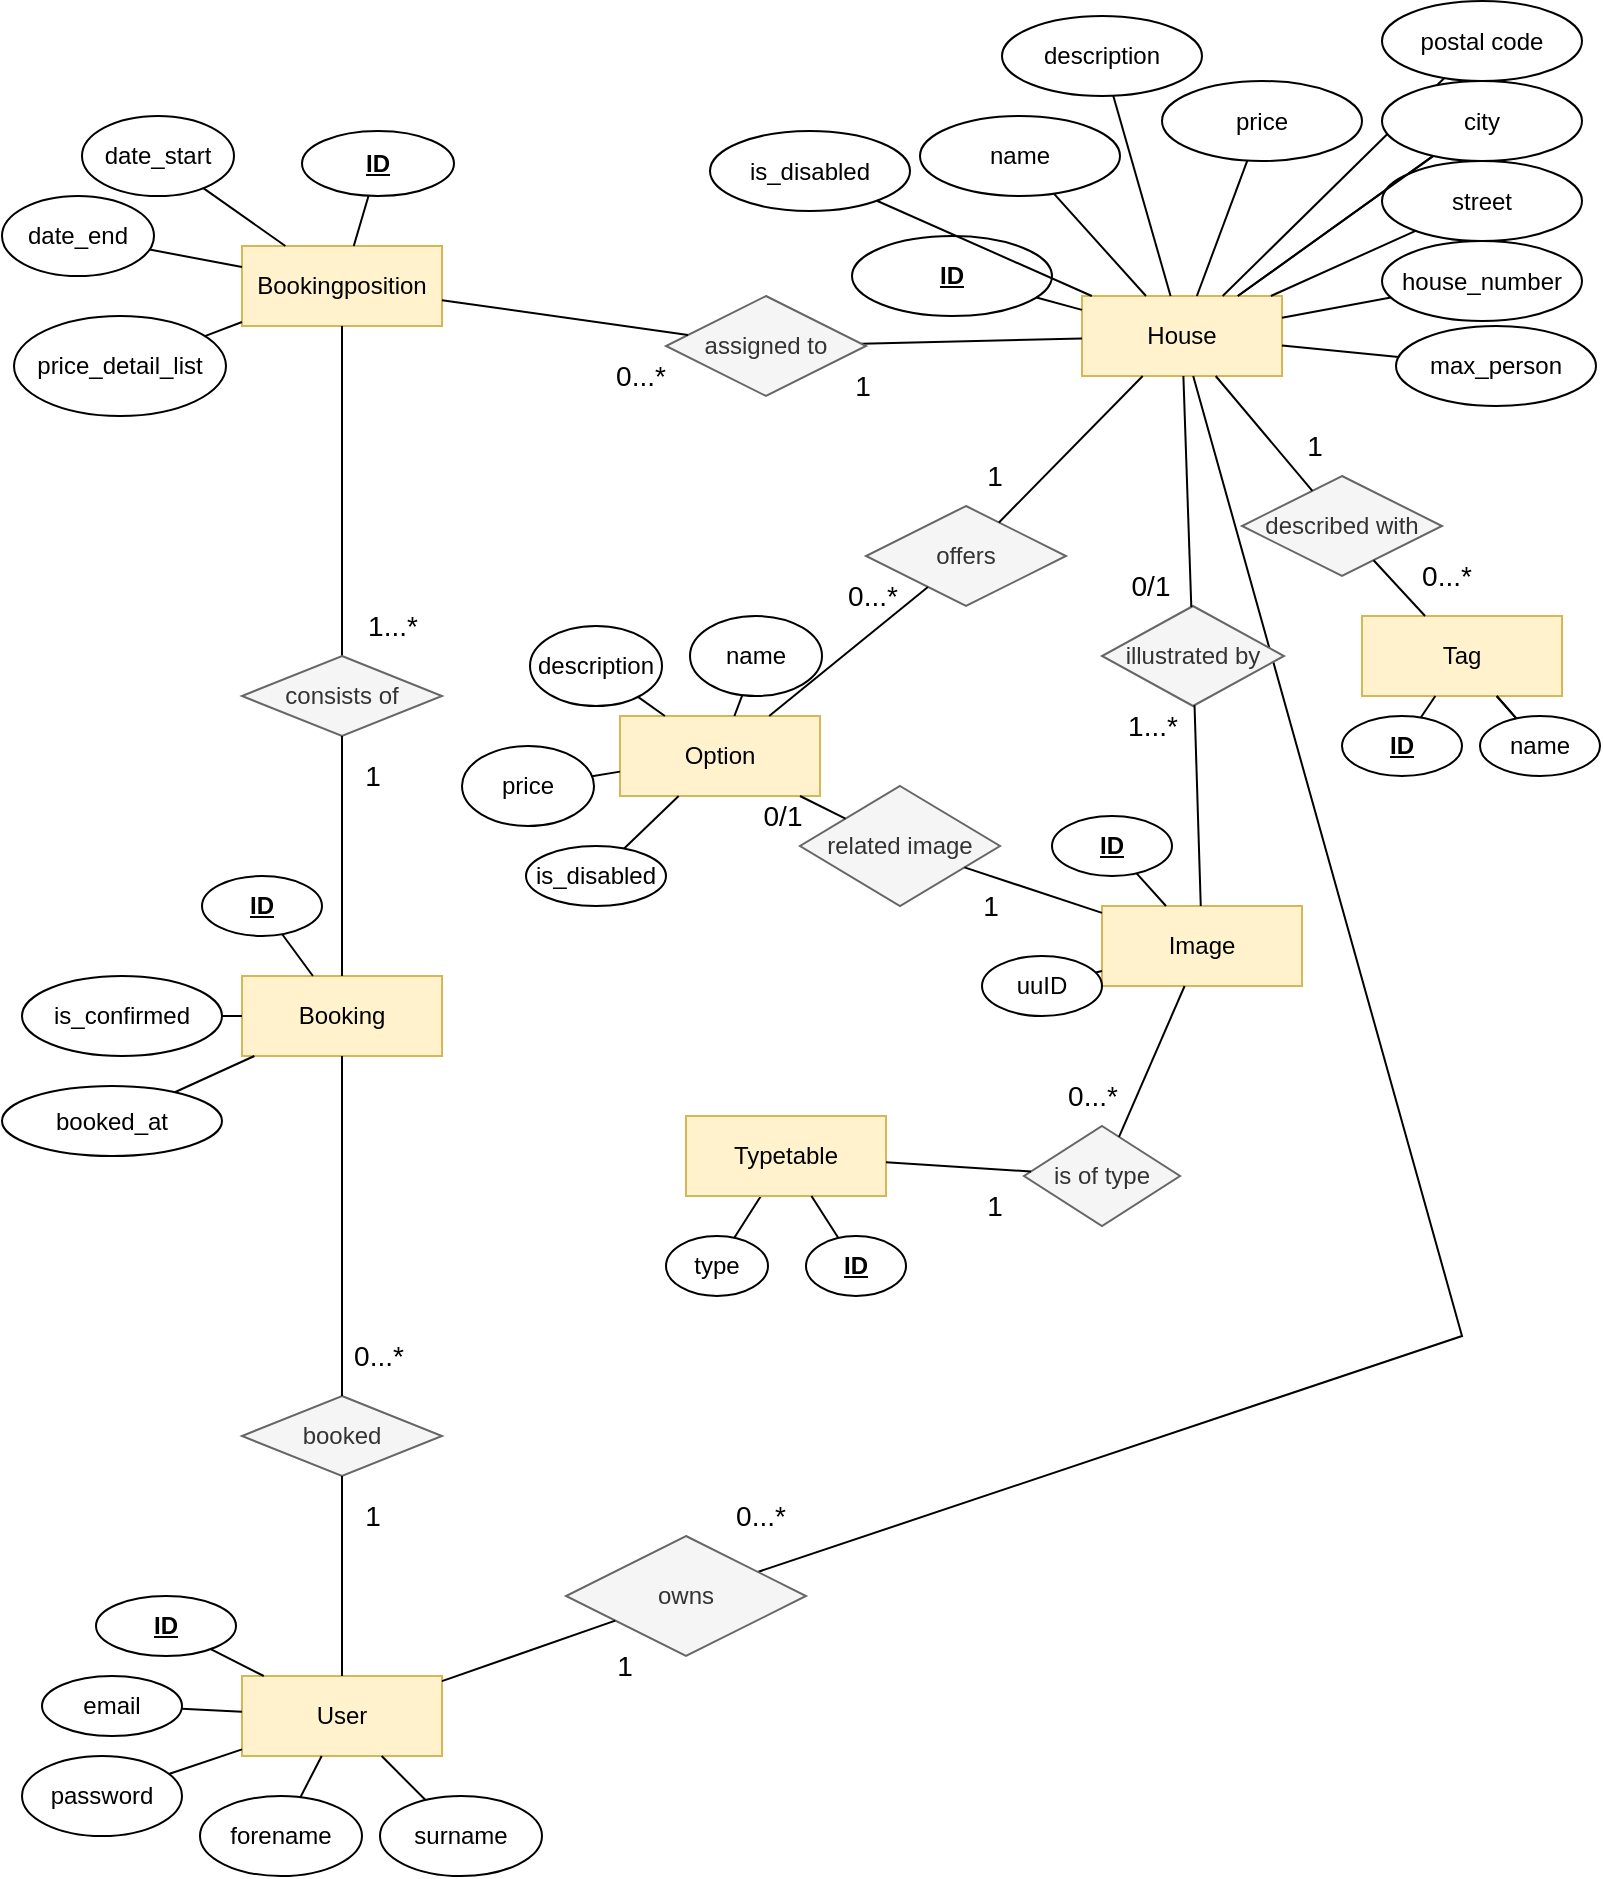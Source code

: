 <mxfile version="22.1.2" type="device">
  <diagram name="Seite-1" id="OsifApjgYvvoh2VOSOsC">
    <mxGraphModel dx="1434" dy="836" grid="1" gridSize="10" guides="1" tooltips="1" connect="1" arrows="1" fold="1" page="1" pageScale="1" pageWidth="827" pageHeight="1169" math="0" shadow="0">
      <root>
        <mxCell id="0" />
        <mxCell id="1" parent="0" />
        <mxCell id="ab5W0s9qCHvpIZwfEwE3-1" value="User" style="whiteSpace=wrap;html=1;align=center;fillColor=#fff2cc;strokeColor=#d6b656;" parent="1" vertex="1">
          <mxGeometry x="130" y="860" width="100" height="40" as="geometry" />
        </mxCell>
        <mxCell id="ab5W0s9qCHvpIZwfEwE3-3" style="rounded=0;orthogonalLoop=1;jettySize=auto;html=1;endArrow=none;endFill=0;" parent="1" source="ab5W0s9qCHvpIZwfEwE3-2" target="ab5W0s9qCHvpIZwfEwE3-1" edge="1">
          <mxGeometry relative="1" as="geometry" />
        </mxCell>
        <mxCell id="ab5W0s9qCHvpIZwfEwE3-2" value="&lt;b&gt;&lt;u&gt;ID&lt;br&gt;&lt;/u&gt;&lt;/b&gt;" style="ellipse;whiteSpace=wrap;html=1;align=center;" parent="1" vertex="1">
          <mxGeometry x="57" y="820" width="70" height="30" as="geometry" />
        </mxCell>
        <mxCell id="ab5W0s9qCHvpIZwfEwE3-4" style="rounded=0;orthogonalLoop=1;jettySize=auto;html=1;endArrow=none;endFill=0;" parent="1" source="ab5W0s9qCHvpIZwfEwE3-5" target="ab5W0s9qCHvpIZwfEwE3-1" edge="1">
          <mxGeometry relative="1" as="geometry">
            <mxPoint x="306" y="840" as="targetPoint" />
          </mxGeometry>
        </mxCell>
        <mxCell id="ab5W0s9qCHvpIZwfEwE3-5" value="email" style="ellipse;whiteSpace=wrap;html=1;align=center;" parent="1" vertex="1">
          <mxGeometry x="30" y="860" width="70" height="30" as="geometry" />
        </mxCell>
        <mxCell id="ab5W0s9qCHvpIZwfEwE3-8" style="rounded=0;orthogonalLoop=1;jettySize=auto;html=1;endArrow=none;endFill=0;" parent="1" source="ab5W0s9qCHvpIZwfEwE3-9" target="ab5W0s9qCHvpIZwfEwE3-1" edge="1">
          <mxGeometry relative="1" as="geometry">
            <mxPoint x="240" y="800" as="targetPoint" />
          </mxGeometry>
        </mxCell>
        <mxCell id="ab5W0s9qCHvpIZwfEwE3-9" value="password" style="ellipse;whiteSpace=wrap;html=1;align=center;" parent="1" vertex="1">
          <mxGeometry x="20" y="900" width="80" height="40" as="geometry" />
        </mxCell>
        <mxCell id="ab5W0s9qCHvpIZwfEwE3-10" style="rounded=0;orthogonalLoop=1;jettySize=auto;html=1;endArrow=none;endFill=0;" parent="1" source="ab5W0s9qCHvpIZwfEwE3-11" target="ab5W0s9qCHvpIZwfEwE3-1" edge="1">
          <mxGeometry relative="1" as="geometry">
            <mxPoint x="217" y="770" as="targetPoint" />
          </mxGeometry>
        </mxCell>
        <mxCell id="ab5W0s9qCHvpIZwfEwE3-11" value="forename" style="ellipse;whiteSpace=wrap;html=1;align=center;" parent="1" vertex="1">
          <mxGeometry x="109" y="920" width="81" height="40" as="geometry" />
        </mxCell>
        <mxCell id="ab5W0s9qCHvpIZwfEwE3-12" style="rounded=0;orthogonalLoop=1;jettySize=auto;html=1;endArrow=none;endFill=0;" parent="1" source="ab5W0s9qCHvpIZwfEwE3-13" target="ab5W0s9qCHvpIZwfEwE3-1" edge="1">
          <mxGeometry relative="1" as="geometry">
            <mxPoint x="117" y="770" as="targetPoint" />
          </mxGeometry>
        </mxCell>
        <mxCell id="ab5W0s9qCHvpIZwfEwE3-13" value="surname" style="ellipse;whiteSpace=wrap;html=1;align=center;" parent="1" vertex="1">
          <mxGeometry x="199" y="920" width="81" height="40" as="geometry" />
        </mxCell>
        <mxCell id="ab5W0s9qCHvpIZwfEwE3-16" value="Tag" style="whiteSpace=wrap;html=1;align=center;fillColor=#fff2cc;strokeColor=#d6b656;" parent="1" vertex="1">
          <mxGeometry x="690" y="330" width="100" height="40" as="geometry" />
        </mxCell>
        <mxCell id="ab5W0s9qCHvpIZwfEwE3-17" style="rounded=0;orthogonalLoop=1;jettySize=auto;html=1;endArrow=none;endFill=0;" parent="1" source="ab5W0s9qCHvpIZwfEwE3-18" target="ab5W0s9qCHvpIZwfEwE3-16" edge="1">
          <mxGeometry relative="1" as="geometry">
            <mxPoint x="668.333" y="270" as="targetPoint" />
          </mxGeometry>
        </mxCell>
        <mxCell id="ab5W0s9qCHvpIZwfEwE3-18" value="&lt;b&gt;&lt;u&gt;ID&lt;/u&gt;&lt;/b&gt;" style="ellipse;whiteSpace=wrap;html=1;align=center;" parent="1" vertex="1">
          <mxGeometry x="680" y="380" width="60" height="30" as="geometry" />
        </mxCell>
        <mxCell id="ab5W0s9qCHvpIZwfEwE3-21" style="rounded=0;orthogonalLoop=1;jettySize=auto;html=1;endArrow=none;endFill=0;" parent="1" source="ab5W0s9qCHvpIZwfEwE3-22" target="ab5W0s9qCHvpIZwfEwE3-16" edge="1">
          <mxGeometry relative="1" as="geometry">
            <mxPoint x="672" y="470" as="targetPoint" />
          </mxGeometry>
        </mxCell>
        <mxCell id="ab5W0s9qCHvpIZwfEwE3-23" value="Booking" style="whiteSpace=wrap;html=1;align=center;fillColor=#fff2cc;strokeColor=#d6b656;" parent="1" vertex="1">
          <mxGeometry x="130" y="510" width="100" height="40" as="geometry" />
        </mxCell>
        <mxCell id="ab5W0s9qCHvpIZwfEwE3-24" value="Bookingposition" style="whiteSpace=wrap;html=1;align=center;fillColor=#fff2cc;strokeColor=#d6b656;" parent="1" vertex="1">
          <mxGeometry x="130" y="145" width="100" height="40" as="geometry" />
        </mxCell>
        <mxCell id="ab5W0s9qCHvpIZwfEwE3-25" style="rounded=0;orthogonalLoop=1;jettySize=auto;html=1;endArrow=none;endFill=0;" parent="1" source="ab5W0s9qCHvpIZwfEwE3-26" target="ab5W0s9qCHvpIZwfEwE3-24" edge="1">
          <mxGeometry relative="1" as="geometry">
            <mxPoint x="50" y="165" as="targetPoint" />
          </mxGeometry>
        </mxCell>
        <mxCell id="ab5W0s9qCHvpIZwfEwE3-26" value="&lt;b&gt;&lt;u&gt;ID&lt;/u&gt;&lt;/b&gt;" style="ellipse;whiteSpace=wrap;html=1;align=center;" parent="1" vertex="1">
          <mxGeometry x="160" y="87.5" width="76" height="32.5" as="geometry" />
        </mxCell>
        <mxCell id="ab5W0s9qCHvpIZwfEwE3-29" value="House" style="whiteSpace=wrap;html=1;align=center;fillColor=#fff2cc;strokeColor=#d6b656;" parent="1" vertex="1">
          <mxGeometry x="550" y="170" width="100" height="40" as="geometry" />
        </mxCell>
        <mxCell id="ab5W0s9qCHvpIZwfEwE3-32" style="rounded=0;orthogonalLoop=1;jettySize=auto;html=1;endArrow=none;endFill=0;" parent="1" source="ab5W0s9qCHvpIZwfEwE3-33" target="ab5W0s9qCHvpIZwfEwE3-24" edge="1">
          <mxGeometry relative="1" as="geometry">
            <mxPoint x="264" y="75" as="targetPoint" />
          </mxGeometry>
        </mxCell>
        <mxCell id="ab5W0s9qCHvpIZwfEwE3-33" value="date_start" style="ellipse;whiteSpace=wrap;html=1;align=center;" parent="1" vertex="1">
          <mxGeometry x="50" y="80" width="76" height="40" as="geometry" />
        </mxCell>
        <mxCell id="ab5W0s9qCHvpIZwfEwE3-34" style="rounded=0;orthogonalLoop=1;jettySize=auto;html=1;endArrow=none;endFill=0;" parent="1" source="ab5W0s9qCHvpIZwfEwE3-35" target="ab5W0s9qCHvpIZwfEwE3-24" edge="1">
          <mxGeometry relative="1" as="geometry">
            <mxPoint x="204" y="15" as="targetPoint" />
          </mxGeometry>
        </mxCell>
        <mxCell id="ab5W0s9qCHvpIZwfEwE3-35" value="date_end" style="ellipse;whiteSpace=wrap;html=1;align=center;" parent="1" vertex="1">
          <mxGeometry x="10" y="120" width="76" height="40" as="geometry" />
        </mxCell>
        <mxCell id="ab5W0s9qCHvpIZwfEwE3-36" style="rounded=0;orthogonalLoop=1;jettySize=auto;html=1;endArrow=none;endFill=0;" parent="1" source="ab5W0s9qCHvpIZwfEwE3-37" target="ab5W0s9qCHvpIZwfEwE3-29" edge="1">
          <mxGeometry relative="1" as="geometry">
            <mxPoint x="551" y="325" as="targetPoint" />
          </mxGeometry>
        </mxCell>
        <mxCell id="ab5W0s9qCHvpIZwfEwE3-37" value="&lt;b&gt;&lt;u&gt;ID&lt;/u&gt;&lt;/b&gt;" style="ellipse;whiteSpace=wrap;html=1;align=center;" parent="1" vertex="1">
          <mxGeometry x="435" y="140" width="100" height="40" as="geometry" />
        </mxCell>
        <mxCell id="ab5W0s9qCHvpIZwfEwE3-38" style="rounded=0;orthogonalLoop=1;jettySize=auto;html=1;endArrow=none;endFill=0;" parent="1" source="ab5W0s9qCHvpIZwfEwE3-39" target="ab5W0s9qCHvpIZwfEwE3-29" edge="1">
          <mxGeometry relative="1" as="geometry">
            <mxPoint x="571" y="317.5" as="targetPoint" />
          </mxGeometry>
        </mxCell>
        <mxCell id="ab5W0s9qCHvpIZwfEwE3-39" value="description" style="ellipse;whiteSpace=wrap;html=1;align=center;" parent="1" vertex="1">
          <mxGeometry x="510" y="30" width="100" height="40" as="geometry" />
        </mxCell>
        <mxCell id="ab5W0s9qCHvpIZwfEwE3-40" style="rounded=0;orthogonalLoop=1;jettySize=auto;html=1;endArrow=none;endFill=0;" parent="1" source="ab5W0s9qCHvpIZwfEwE3-41" target="ab5W0s9qCHvpIZwfEwE3-29" edge="1">
          <mxGeometry relative="1" as="geometry">
            <mxPoint x="610" y="305" as="targetPoint" />
          </mxGeometry>
        </mxCell>
        <mxCell id="ab5W0s9qCHvpIZwfEwE3-41" value="price" style="ellipse;whiteSpace=wrap;html=1;align=center;" parent="1" vertex="1">
          <mxGeometry x="590" y="62.5" width="100" height="40" as="geometry" />
        </mxCell>
        <mxCell id="ab5W0s9qCHvpIZwfEwE3-42" style="rounded=0;orthogonalLoop=1;jettySize=auto;html=1;endArrow=none;endFill=0;" parent="1" source="ab5W0s9qCHvpIZwfEwE3-43" target="ab5W0s9qCHvpIZwfEwE3-29" edge="1">
          <mxGeometry relative="1" as="geometry">
            <mxPoint x="660" y="305" as="targetPoint" />
          </mxGeometry>
        </mxCell>
        <mxCell id="ab5W0s9qCHvpIZwfEwE3-53" style="rounded=0;orthogonalLoop=1;jettySize=auto;html=1;endArrow=none;endFill=0;" parent="1" source="ab5W0s9qCHvpIZwfEwE3-44" target="ab5W0s9qCHvpIZwfEwE3-29" edge="1">
          <mxGeometry relative="1" as="geometry">
            <Array as="points">
              <mxPoint x="740" y="690" />
            </Array>
          </mxGeometry>
        </mxCell>
        <mxCell id="ab5W0s9qCHvpIZwfEwE3-44" value="owns" style="shape=rhombus;perimeter=rhombusPerimeter;whiteSpace=wrap;html=1;align=center;fillColor=#f5f5f5;strokeColor=#666666;fontColor=#333333;" parent="1" vertex="1">
          <mxGeometry x="292" y="790" width="120" height="60" as="geometry" />
        </mxCell>
        <mxCell id="ab5W0s9qCHvpIZwfEwE3-45" style="rounded=0;orthogonalLoop=1;jettySize=auto;html=1;endArrow=none;endFill=0;" parent="1" source="ab5W0s9qCHvpIZwfEwE3-46" target="ab5W0s9qCHvpIZwfEwE3-29" edge="1">
          <mxGeometry relative="1" as="geometry">
            <mxPoint x="630" y="330" as="targetPoint" />
          </mxGeometry>
        </mxCell>
        <mxCell id="ab5W0s9qCHvpIZwfEwE3-46" value="street" style="ellipse;whiteSpace=wrap;html=1;align=center;" parent="1" vertex="1">
          <mxGeometry x="700" y="102.5" width="100" height="40" as="geometry" />
        </mxCell>
        <mxCell id="ab5W0s9qCHvpIZwfEwE3-47" style="rounded=0;orthogonalLoop=1;jettySize=auto;html=1;endArrow=none;endFill=0;" parent="1" source="ab5W0s9qCHvpIZwfEwE3-43" target="ab5W0s9qCHvpIZwfEwE3-29" edge="1">
          <mxGeometry relative="1" as="geometry">
            <mxPoint x="570" y="350" as="targetPoint" />
          </mxGeometry>
        </mxCell>
        <mxCell id="ab5W0s9qCHvpIZwfEwE3-48" value="house_number" style="ellipse;whiteSpace=wrap;html=1;align=center;" parent="1" vertex="1">
          <mxGeometry x="700" y="142.5" width="100" height="40" as="geometry" />
        </mxCell>
        <mxCell id="ab5W0s9qCHvpIZwfEwE3-49" style="rounded=0;orthogonalLoop=1;jettySize=auto;html=1;endArrow=none;endFill=0;" parent="1" source="ab5W0s9qCHvpIZwfEwE3-50" target="ab5W0s9qCHvpIZwfEwE3-29" edge="1">
          <mxGeometry relative="1" as="geometry">
            <mxPoint x="520" y="320" as="targetPoint" />
          </mxGeometry>
        </mxCell>
        <mxCell id="ab5W0s9qCHvpIZwfEwE3-50" value="postal code" style="ellipse;whiteSpace=wrap;html=1;align=center;" parent="1" vertex="1">
          <mxGeometry x="700" y="22.5" width="100" height="40" as="geometry" />
        </mxCell>
        <mxCell id="ab5W0s9qCHvpIZwfEwE3-51" style="rounded=0;orthogonalLoop=1;jettySize=auto;html=1;endArrow=none;endFill=0;" parent="1" source="ab5W0s9qCHvpIZwfEwE3-52" target="ab5W0s9qCHvpIZwfEwE3-29" edge="1">
          <mxGeometry relative="1" as="geometry">
            <mxPoint x="660" y="130" as="targetPoint" />
          </mxGeometry>
        </mxCell>
        <mxCell id="ab5W0s9qCHvpIZwfEwE3-52" value="name" style="ellipse;whiteSpace=wrap;html=1;align=center;" parent="1" vertex="1">
          <mxGeometry x="469" y="80" width="100" height="40" as="geometry" />
        </mxCell>
        <mxCell id="ab5W0s9qCHvpIZwfEwE3-54" style="rounded=0;orthogonalLoop=1;jettySize=auto;html=1;endArrow=none;endFill=0;" parent="1" source="ab5W0s9qCHvpIZwfEwE3-1" target="ab5W0s9qCHvpIZwfEwE3-44" edge="1">
          <mxGeometry relative="1" as="geometry">
            <mxPoint x="314" y="749" as="sourcePoint" />
            <mxPoint x="438" y="610" as="targetPoint" />
          </mxGeometry>
        </mxCell>
        <mxCell id="ab5W0s9qCHvpIZwfEwE3-56" style="rounded=0;orthogonalLoop=1;jettySize=auto;html=1;endArrow=none;endFill=0;" parent="1" source="ab5W0s9qCHvpIZwfEwE3-55" target="ab5W0s9qCHvpIZwfEwE3-29" edge="1">
          <mxGeometry relative="1" as="geometry" />
        </mxCell>
        <mxCell id="ab5W0s9qCHvpIZwfEwE3-55" value="assigned to" style="shape=rhombus;perimeter=rhombusPerimeter;whiteSpace=wrap;html=1;align=center;fillColor=#f5f5f5;strokeColor=#666666;fontColor=#333333;" parent="1" vertex="1">
          <mxGeometry x="342" y="170" width="100" height="50" as="geometry" />
        </mxCell>
        <mxCell id="ab5W0s9qCHvpIZwfEwE3-57" style="rounded=0;orthogonalLoop=1;jettySize=auto;html=1;endArrow=none;endFill=0;" parent="1" source="ab5W0s9qCHvpIZwfEwE3-24" target="ab5W0s9qCHvpIZwfEwE3-55" edge="1">
          <mxGeometry relative="1" as="geometry">
            <mxPoint x="-96" y="330" as="sourcePoint" />
            <mxPoint x="191" y="195" as="targetPoint" />
          </mxGeometry>
        </mxCell>
        <mxCell id="ab5W0s9qCHvpIZwfEwE3-58" value="described with" style="shape=rhombus;perimeter=rhombusPerimeter;whiteSpace=wrap;html=1;align=center;fillColor=#f5f5f5;fontColor=#333333;strokeColor=#666666;" parent="1" vertex="1">
          <mxGeometry x="630" y="260" width="100" height="50" as="geometry" />
        </mxCell>
        <mxCell id="ab5W0s9qCHvpIZwfEwE3-59" style="rounded=0;orthogonalLoop=1;jettySize=auto;html=1;endArrow=none;endFill=0;" parent="1" source="ab5W0s9qCHvpIZwfEwE3-58" target="ab5W0s9qCHvpIZwfEwE3-29" edge="1">
          <mxGeometry relative="1" as="geometry">
            <mxPoint x="494.5" y="432" as="sourcePoint" />
            <mxPoint x="505.5" y="330" as="targetPoint" />
          </mxGeometry>
        </mxCell>
        <mxCell id="ab5W0s9qCHvpIZwfEwE3-60" style="rounded=0;orthogonalLoop=1;jettySize=auto;html=1;endArrow=none;endFill=0;" parent="1" source="ab5W0s9qCHvpIZwfEwE3-58" target="ab5W0s9qCHvpIZwfEwE3-16" edge="1">
          <mxGeometry relative="1" as="geometry">
            <mxPoint x="657" y="287" as="sourcePoint" />
            <mxPoint x="631" y="240" as="targetPoint" />
          </mxGeometry>
        </mxCell>
        <mxCell id="ab5W0s9qCHvpIZwfEwE3-61" value="" style="rounded=0;orthogonalLoop=1;jettySize=auto;html=1;endArrow=none;endFill=0;" parent="1" source="ab5W0s9qCHvpIZwfEwE3-48" target="ab5W0s9qCHvpIZwfEwE3-29" edge="1">
          <mxGeometry relative="1" as="geometry">
            <mxPoint x="629" y="190" as="targetPoint" />
            <mxPoint x="733" y="79" as="sourcePoint" />
          </mxGeometry>
        </mxCell>
        <mxCell id="ab5W0s9qCHvpIZwfEwE3-43" value="city" style="ellipse;whiteSpace=wrap;html=1;align=center;" parent="1" vertex="1">
          <mxGeometry x="700" y="62.5" width="100" height="40" as="geometry" />
        </mxCell>
        <mxCell id="ab5W0s9qCHvpIZwfEwE3-63" style="rounded=0;orthogonalLoop=1;jettySize=auto;html=1;endArrow=none;endFill=0;" parent="1" source="ab5W0s9qCHvpIZwfEwE3-62" target="ab5W0s9qCHvpIZwfEwE3-24" edge="1">
          <mxGeometry relative="1" as="geometry" />
        </mxCell>
        <mxCell id="ab5W0s9qCHvpIZwfEwE3-62" value="consists of" style="shape=rhombus;perimeter=rhombusPerimeter;whiteSpace=wrap;html=1;align=center;fillColor=#f5f5f5;strokeColor=#666666;fontColor=#333333;" parent="1" vertex="1">
          <mxGeometry x="130" y="350" width="100" height="40" as="geometry" />
        </mxCell>
        <mxCell id="ab5W0s9qCHvpIZwfEwE3-64" style="rounded=0;orthogonalLoop=1;jettySize=auto;html=1;endArrow=none;endFill=0;" parent="1" source="ab5W0s9qCHvpIZwfEwE3-23" target="ab5W0s9qCHvpIZwfEwE3-62" edge="1">
          <mxGeometry relative="1" as="geometry">
            <mxPoint x="183" y="143" as="sourcePoint" />
            <mxPoint x="159" y="48" as="targetPoint" />
          </mxGeometry>
        </mxCell>
        <mxCell id="ab5W0s9qCHvpIZwfEwE3-65" style="rounded=0;orthogonalLoop=1;jettySize=auto;html=1;endArrow=none;endFill=0;" parent="1" source="ab5W0s9qCHvpIZwfEwE3-81" target="ab5W0s9qCHvpIZwfEwE3-23" edge="1">
          <mxGeometry relative="1" as="geometry">
            <mxPoint x="13" y="238" as="targetPoint" />
            <mxPoint x="150.09" y="489.126" as="sourcePoint" />
          </mxGeometry>
        </mxCell>
        <mxCell id="ab5W0s9qCHvpIZwfEwE3-67" value="booked" style="shape=rhombus;perimeter=rhombusPerimeter;whiteSpace=wrap;html=1;align=center;fillColor=#f5f5f5;strokeColor=#666666;fontColor=#333333;" parent="1" vertex="1">
          <mxGeometry x="130" y="720" width="100" height="40" as="geometry" />
        </mxCell>
        <mxCell id="ab5W0s9qCHvpIZwfEwE3-69" style="rounded=0;orthogonalLoop=1;jettySize=auto;html=1;endArrow=none;endFill=0;" parent="1" source="ab5W0s9qCHvpIZwfEwE3-23" target="ab5W0s9qCHvpIZwfEwE3-67" edge="1">
          <mxGeometry relative="1" as="geometry">
            <mxPoint x="180" y="360" as="sourcePoint" />
            <mxPoint x="218" y="284" as="targetPoint" />
          </mxGeometry>
        </mxCell>
        <mxCell id="ab5W0s9qCHvpIZwfEwE3-70" style="rounded=0;orthogonalLoop=1;jettySize=auto;html=1;endArrow=none;endFill=0;" parent="1" source="ab5W0s9qCHvpIZwfEwE3-1" target="ab5W0s9qCHvpIZwfEwE3-67" edge="1">
          <mxGeometry relative="1" as="geometry">
            <mxPoint x="168" y="400" as="sourcePoint" />
            <mxPoint x="153" y="542" as="targetPoint" />
          </mxGeometry>
        </mxCell>
        <mxCell id="ab5W0s9qCHvpIZwfEwE3-81" value="&lt;b&gt;&lt;u&gt;ID&lt;/u&gt;&lt;/b&gt;" style="ellipse;whiteSpace=wrap;html=1;align=center;" parent="1" vertex="1">
          <mxGeometry x="110" y="460" width="60" height="30" as="geometry" />
        </mxCell>
        <mxCell id="ab5W0s9qCHvpIZwfEwE3-82" value="Image" style="whiteSpace=wrap;html=1;align=center;fillColor=#fff2cc;strokeColor=#d6b656;" parent="1" vertex="1">
          <mxGeometry x="560" y="475" width="100" height="40" as="geometry" />
        </mxCell>
        <mxCell id="ab5W0s9qCHvpIZwfEwE3-83" style="rounded=0;orthogonalLoop=1;jettySize=auto;html=1;endArrow=none;endFill=0;" parent="1" source="ab5W0s9qCHvpIZwfEwE3-84" target="ab5W0s9qCHvpIZwfEwE3-82" edge="1">
          <mxGeometry relative="1" as="geometry">
            <mxPoint x="374" y="250" as="targetPoint" />
            <mxPoint x="359.09" y="229.126" as="sourcePoint" />
          </mxGeometry>
        </mxCell>
        <mxCell id="ab5W0s9qCHvpIZwfEwE3-84" value="&lt;b&gt;&lt;u&gt;ID&lt;/u&gt;&lt;/b&gt;" style="ellipse;whiteSpace=wrap;html=1;align=center;" parent="1" vertex="1">
          <mxGeometry x="535" y="430" width="60" height="30" as="geometry" />
        </mxCell>
        <mxCell id="ab5W0s9qCHvpIZwfEwE3-89" value="illustrated by" style="shape=rhombus;perimeter=rhombusPerimeter;whiteSpace=wrap;html=1;align=center;fillColor=#f5f5f5;strokeColor=#666666;fontColor=#333333;" parent="1" vertex="1">
          <mxGeometry x="560" y="325" width="91" height="50" as="geometry" />
        </mxCell>
        <mxCell id="ab5W0s9qCHvpIZwfEwE3-90" style="rounded=0;orthogonalLoop=1;jettySize=auto;html=1;endArrow=none;endFill=0;" parent="1" source="ab5W0s9qCHvpIZwfEwE3-89" target="ab5W0s9qCHvpIZwfEwE3-29" edge="1">
          <mxGeometry relative="1" as="geometry">
            <mxPoint x="230" y="610" as="sourcePoint" />
            <mxPoint x="230" y="490" as="targetPoint" />
          </mxGeometry>
        </mxCell>
        <mxCell id="ab5W0s9qCHvpIZwfEwE3-91" style="rounded=0;orthogonalLoop=1;jettySize=auto;html=1;endArrow=none;endFill=0;" parent="1" source="ab5W0s9qCHvpIZwfEwE3-82" target="ab5W0s9qCHvpIZwfEwE3-89" edge="1">
          <mxGeometry relative="1" as="geometry">
            <mxPoint x="239" y="650" as="sourcePoint" />
            <mxPoint x="239" y="530" as="targetPoint" />
          </mxGeometry>
        </mxCell>
        <mxCell id="ab5W0s9qCHvpIZwfEwE3-92" style="rounded=0;orthogonalLoop=1;jettySize=auto;html=1;endArrow=none;endFill=0;" parent="1" source="ab5W0s9qCHvpIZwfEwE3-93" target="ab5W0s9qCHvpIZwfEwE3-23" edge="1">
          <mxGeometry relative="1" as="geometry">
            <mxPoint x="84" y="64.5" as="targetPoint" />
          </mxGeometry>
        </mxCell>
        <mxCell id="ab5W0s9qCHvpIZwfEwE3-93" value="is_confirmed" style="ellipse;whiteSpace=wrap;html=1;align=center;" parent="1" vertex="1">
          <mxGeometry x="20" y="510" width="100" height="40" as="geometry" />
        </mxCell>
        <mxCell id="ab5W0s9qCHvpIZwfEwE3-94" style="rounded=0;orthogonalLoop=1;jettySize=auto;html=1;endArrow=none;endFill=0;" parent="1" source="ab5W0s9qCHvpIZwfEwE3-22" target="ab5W0s9qCHvpIZwfEwE3-16" edge="1">
          <mxGeometry relative="1" as="geometry">
            <mxPoint x="748" y="470" as="targetPoint" />
          </mxGeometry>
        </mxCell>
        <mxCell id="ab5W0s9qCHvpIZwfEwE3-22" value="name" style="ellipse;whiteSpace=wrap;html=1;align=center;" parent="1" vertex="1">
          <mxGeometry x="749" y="380" width="60" height="30" as="geometry" />
        </mxCell>
        <mxCell id="ab5W0s9qCHvpIZwfEwE3-106" style="rounded=0;orthogonalLoop=1;jettySize=auto;html=1;endArrow=none;endFill=0;" parent="1" source="ab5W0s9qCHvpIZwfEwE3-107" target="ab5W0s9qCHvpIZwfEwE3-23" edge="1">
          <mxGeometry relative="1" as="geometry">
            <mxPoint x="102" y="87" as="targetPoint" />
          </mxGeometry>
        </mxCell>
        <mxCell id="ab5W0s9qCHvpIZwfEwE3-107" value="booked_at" style="ellipse;whiteSpace=wrap;html=1;align=center;" parent="1" vertex="1">
          <mxGeometry x="10" y="565" width="110" height="35" as="geometry" />
        </mxCell>
        <mxCell id="ab5W0s9qCHvpIZwfEwE3-112" value="is_disabled" style="ellipse;whiteSpace=wrap;html=1;align=center;" parent="1" vertex="1">
          <mxGeometry x="364" y="87.5" width="100" height="40" as="geometry" />
        </mxCell>
        <mxCell id="ab5W0s9qCHvpIZwfEwE3-113" value="" style="rounded=0;orthogonalLoop=1;jettySize=auto;html=1;endArrow=none;endFill=0;" parent="1" source="ab5W0s9qCHvpIZwfEwE3-112" target="ab5W0s9qCHvpIZwfEwE3-29" edge="1">
          <mxGeometry relative="1" as="geometry">
            <mxPoint x="665" y="238.5" as="targetPoint" />
            <mxPoint x="748" y="136.5" as="sourcePoint" />
          </mxGeometry>
        </mxCell>
        <mxCell id="3T7cJo7FmOZhtldxoi6--1" value="Option" style="whiteSpace=wrap;html=1;align=center;fillColor=#fff2cc;strokeColor=#d6b656;" parent="1" vertex="1">
          <mxGeometry x="319" y="380" width="100" height="40" as="geometry" />
        </mxCell>
        <mxCell id="3T7cJo7FmOZhtldxoi6--2" value="is_disabled" style="ellipse;whiteSpace=wrap;html=1;align=center;" parent="1" vertex="1">
          <mxGeometry x="272" y="445" width="70" height="30" as="geometry" />
        </mxCell>
        <mxCell id="3T7cJo7FmOZhtldxoi6--3" value="" style="rounded=0;orthogonalLoop=1;jettySize=auto;html=1;endArrow=none;endFill=0;" parent="1" source="3T7cJo7FmOZhtldxoi6--2" target="3T7cJo7FmOZhtldxoi6--1" edge="1">
          <mxGeometry relative="1" as="geometry">
            <mxPoint x="273" y="565" as="targetPoint" />
            <mxPoint x="381" y="525" as="sourcePoint" />
          </mxGeometry>
        </mxCell>
        <mxCell id="3T7cJo7FmOZhtldxoi6--10" style="rounded=0;orthogonalLoop=1;jettySize=auto;html=1;endArrow=none;endFill=0;" parent="1" source="3T7cJo7FmOZhtldxoi6--11" target="ab5W0s9qCHvpIZwfEwE3-24" edge="1">
          <mxGeometry relative="1" as="geometry">
            <mxPoint x="213" y="297.5" as="targetPoint" />
          </mxGeometry>
        </mxCell>
        <mxCell id="3T7cJo7FmOZhtldxoi6--11" value="price_detail_list" style="ellipse;whiteSpace=wrap;html=1;align=center;" parent="1" vertex="1">
          <mxGeometry x="16" y="180" width="106" height="50" as="geometry" />
        </mxCell>
        <mxCell id="3T7cJo7FmOZhtldxoi6--13" style="rounded=0;orthogonalLoop=1;jettySize=auto;html=1;endArrow=none;endFill=0;" parent="1" source="3T7cJo7FmOZhtldxoi6--12" target="3T7cJo7FmOZhtldxoi6--21" edge="1">
          <mxGeometry relative="1" as="geometry" />
        </mxCell>
        <mxCell id="3T7cJo7FmOZhtldxoi6--12" value="type" style="ellipse;whiteSpace=wrap;html=1;align=center;" parent="1" vertex="1">
          <mxGeometry x="342" y="640" width="51" height="30" as="geometry" />
        </mxCell>
        <mxCell id="3T7cJo7FmOZhtldxoi6--16" style="rounded=0;orthogonalLoop=1;jettySize=auto;html=1;endArrow=none;endFill=0;" parent="1" source="3T7cJo7FmOZhtldxoi6--17" target="ab5W0s9qCHvpIZwfEwE3-82" edge="1">
          <mxGeometry relative="1" as="geometry">
            <mxPoint x="236" y="322.5" as="targetPoint" />
          </mxGeometry>
        </mxCell>
        <mxCell id="3T7cJo7FmOZhtldxoi6--17" value="uuID" style="ellipse;whiteSpace=wrap;html=1;align=center;" parent="1" vertex="1">
          <mxGeometry x="500" y="500" width="60" height="30" as="geometry" />
        </mxCell>
        <mxCell id="3T7cJo7FmOZhtldxoi6--21" value="Typetable" style="whiteSpace=wrap;html=1;align=center;fillColor=#fff2cc;strokeColor=#d6b656;" parent="1" vertex="1">
          <mxGeometry x="352" y="580" width="100" height="40" as="geometry" />
        </mxCell>
        <mxCell id="3T7cJo7FmOZhtldxoi6--23" value="is of type" style="shape=rhombus;perimeter=rhombusPerimeter;whiteSpace=wrap;html=1;align=center;fillColor=#f5f5f5;strokeColor=#666666;fontColor=#333333;" parent="1" vertex="1">
          <mxGeometry x="521" y="585" width="78" height="50" as="geometry" />
        </mxCell>
        <mxCell id="3T7cJo7FmOZhtldxoi6--24" style="rounded=0;orthogonalLoop=1;jettySize=auto;html=1;endArrow=none;endFill=0;" parent="1" source="3T7cJo7FmOZhtldxoi6--25" target="3T7cJo7FmOZhtldxoi6--21" edge="1">
          <mxGeometry relative="1" as="geometry">
            <mxPoint x="449" y="520" as="targetPoint" />
          </mxGeometry>
        </mxCell>
        <mxCell id="3T7cJo7FmOZhtldxoi6--25" value="&lt;b&gt;&lt;u&gt;ID&lt;/u&gt;&lt;/b&gt;" style="ellipse;whiteSpace=wrap;html=1;align=center;" parent="1" vertex="1">
          <mxGeometry x="412" y="640" width="50" height="30" as="geometry" />
        </mxCell>
        <mxCell id="3T7cJo7FmOZhtldxoi6--29" style="rounded=0;orthogonalLoop=1;jettySize=auto;html=1;endArrow=none;endFill=0;" parent="1" source="3T7cJo7FmOZhtldxoi6--23" target="3T7cJo7FmOZhtldxoi6--21" edge="1">
          <mxGeometry relative="1" as="geometry">
            <mxPoint x="521" y="670" as="targetPoint" />
            <mxPoint x="540" y="661" as="sourcePoint" />
          </mxGeometry>
        </mxCell>
        <mxCell id="3T7cJo7FmOZhtldxoi6--30" style="rounded=0;orthogonalLoop=1;jettySize=auto;html=1;endArrow=none;endFill=0;" parent="1" source="ab5W0s9qCHvpIZwfEwE3-82" target="3T7cJo7FmOZhtldxoi6--23" edge="1">
          <mxGeometry relative="1" as="geometry">
            <mxPoint x="343" y="530" as="targetPoint" />
            <mxPoint x="306" y="485" as="sourcePoint" />
          </mxGeometry>
        </mxCell>
        <mxCell id="3T7cJo7FmOZhtldxoi6--32" value="related image" style="shape=rhombus;perimeter=rhombusPerimeter;whiteSpace=wrap;html=1;align=center;fillColor=#f5f5f5;strokeColor=#666666;fontColor=#333333;" parent="1" vertex="1">
          <mxGeometry x="409" y="415" width="100" height="60" as="geometry" />
        </mxCell>
        <mxCell id="3T7cJo7FmOZhtldxoi6--33" style="rounded=0;orthogonalLoop=1;jettySize=auto;html=1;endArrow=none;endFill=0;" parent="1" source="3T7cJo7FmOZhtldxoi6--32" target="3T7cJo7FmOZhtldxoi6--1" edge="1">
          <mxGeometry relative="1" as="geometry">
            <mxPoint x="656.401" y="575" as="targetPoint" />
            <mxPoint x="705.29" y="633.5" as="sourcePoint" />
          </mxGeometry>
        </mxCell>
        <mxCell id="3T7cJo7FmOZhtldxoi6--34" style="rounded=0;orthogonalLoop=1;jettySize=auto;html=1;endArrow=none;endFill=0;" parent="1" source="ab5W0s9qCHvpIZwfEwE3-82" target="3T7cJo7FmOZhtldxoi6--32" edge="1">
          <mxGeometry relative="1" as="geometry">
            <mxPoint x="628.29" y="527.5" as="targetPoint" />
            <mxPoint x="490.0" y="320" as="sourcePoint" />
          </mxGeometry>
        </mxCell>
        <mxCell id="3T7cJo7FmOZhtldxoi6--35" style="rounded=0;orthogonalLoop=1;jettySize=auto;html=1;endArrow=none;endFill=0;" parent="1" source="3T7cJo7FmOZhtldxoi6--36" target="3T7cJo7FmOZhtldxoi6--1" edge="1">
          <mxGeometry relative="1" as="geometry">
            <mxPoint x="422" y="530" as="targetPoint" />
          </mxGeometry>
        </mxCell>
        <mxCell id="3T7cJo7FmOZhtldxoi6--36" value="name" style="ellipse;whiteSpace=wrap;html=1;align=center;" parent="1" vertex="1">
          <mxGeometry x="354" y="330" width="66" height="40" as="geometry" />
        </mxCell>
        <mxCell id="3T7cJo7FmOZhtldxoi6--37" style="rounded=0;orthogonalLoop=1;jettySize=auto;html=1;endArrow=none;endFill=0;" parent="1" source="3T7cJo7FmOZhtldxoi6--38" target="3T7cJo7FmOZhtldxoi6--1" edge="1">
          <mxGeometry relative="1" as="geometry">
            <mxPoint x="444" y="600" as="targetPoint" />
          </mxGeometry>
        </mxCell>
        <mxCell id="3T7cJo7FmOZhtldxoi6--38" value="price" style="ellipse;whiteSpace=wrap;html=1;align=center;" parent="1" vertex="1">
          <mxGeometry x="240" y="395" width="66" height="40" as="geometry" />
        </mxCell>
        <mxCell id="3T7cJo7FmOZhtldxoi6--39" style="rounded=0;orthogonalLoop=1;jettySize=auto;html=1;endArrow=none;endFill=0;" parent="1" source="3T7cJo7FmOZhtldxoi6--40" target="3T7cJo7FmOZhtldxoi6--1" edge="1">
          <mxGeometry relative="1" as="geometry">
            <mxPoint x="434" y="597" as="targetPoint" />
          </mxGeometry>
        </mxCell>
        <mxCell id="3T7cJo7FmOZhtldxoi6--40" value="description" style="ellipse;whiteSpace=wrap;html=1;align=center;" parent="1" vertex="1">
          <mxGeometry x="274" y="335" width="66" height="40" as="geometry" />
        </mxCell>
        <mxCell id="D0U0qlArmKWDQ3RE8Xp4-1" value="&lt;font style=&quot;font-size: 14px;&quot;&gt;0...*&lt;/font&gt;" style="text;html=1;align=center;verticalAlign=middle;resizable=0;points=[];autosize=1;strokeColor=none;fillColor=none;fontSize=14;" parent="1" vertex="1">
          <mxGeometry x="364" y="765" width="50" height="30" as="geometry" />
        </mxCell>
        <mxCell id="D0U0qlArmKWDQ3RE8Xp4-2" value="&lt;font style=&quot;font-size: 14px;&quot;&gt;1&lt;/font&gt;" style="text;html=1;align=center;verticalAlign=middle;resizable=0;points=[];autosize=1;strokeColor=none;fillColor=none;fontSize=14;" parent="1" vertex="1">
          <mxGeometry x="306" y="840" width="30" height="30" as="geometry" />
        </mxCell>
        <mxCell id="D0U0qlArmKWDQ3RE8Xp4-3" value="&lt;font style=&quot;font-size: 14px;&quot;&gt;1&lt;/font&gt;" style="text;html=1;align=center;verticalAlign=middle;resizable=0;points=[];autosize=1;strokeColor=none;fillColor=none;fontSize=14;" parent="1" vertex="1">
          <mxGeometry x="424.5" y="200" width="30" height="30" as="geometry" />
        </mxCell>
        <mxCell id="D0U0qlArmKWDQ3RE8Xp4-4" value="&lt;font style=&quot;font-size: 14px;&quot;&gt;0...*&lt;/font&gt;" style="text;html=1;align=center;verticalAlign=middle;resizable=0;points=[];autosize=1;strokeColor=none;fillColor=none;fontSize=14;" parent="1" vertex="1">
          <mxGeometry x="304" y="195" width="50" height="30" as="geometry" />
        </mxCell>
        <mxCell id="D0U0qlArmKWDQ3RE8Xp4-5" value="&lt;font style=&quot;font-size: 14px;&quot;&gt;1...*&lt;/font&gt;" style="text;html=1;align=center;verticalAlign=middle;resizable=0;points=[];autosize=1;strokeColor=none;fillColor=none;fontSize=14;" parent="1" vertex="1">
          <mxGeometry x="180" y="320" width="50" height="30" as="geometry" />
        </mxCell>
        <mxCell id="D0U0qlArmKWDQ3RE8Xp4-6" value="&lt;font style=&quot;font-size: 14px;&quot;&gt;1&lt;/font&gt;" style="text;html=1;align=center;verticalAlign=middle;resizable=0;points=[];autosize=1;strokeColor=none;fillColor=none;fontSize=14;" parent="1" vertex="1">
          <mxGeometry x="180" y="395" width="30" height="30" as="geometry" />
        </mxCell>
        <mxCell id="D0U0qlArmKWDQ3RE8Xp4-7" value="&lt;font style=&quot;font-size: 14px;&quot;&gt;1&lt;/font&gt;" style="text;html=1;align=center;verticalAlign=middle;resizable=0;points=[];autosize=1;strokeColor=none;fillColor=none;fontSize=14;" parent="1" vertex="1">
          <mxGeometry x="180" y="765" width="30" height="30" as="geometry" />
        </mxCell>
        <mxCell id="D0U0qlArmKWDQ3RE8Xp4-8" value="&lt;font style=&quot;font-size: 14px;&quot;&gt;0...*&lt;/font&gt;" style="text;html=1;align=center;verticalAlign=middle;resizable=0;points=[];autosize=1;strokeColor=none;fillColor=none;fontSize=14;" parent="1" vertex="1">
          <mxGeometry x="173" y="685" width="50" height="30" as="geometry" />
        </mxCell>
        <mxCell id="D0U0qlArmKWDQ3RE8Xp4-9" value="&lt;font style=&quot;font-size: 14px;&quot;&gt;1&lt;/font&gt;" style="text;html=1;align=center;verticalAlign=middle;resizable=0;points=[];autosize=1;strokeColor=none;fillColor=none;fontSize=14;" parent="1" vertex="1">
          <mxGeometry x="651" y="230" width="30" height="30" as="geometry" />
        </mxCell>
        <mxCell id="D0U0qlArmKWDQ3RE8Xp4-10" value="&lt;font style=&quot;font-size: 14px;&quot;&gt;0...*&lt;/font&gt;" style="text;html=1;align=center;verticalAlign=middle;resizable=0;points=[];autosize=1;strokeColor=none;fillColor=none;fontSize=14;" parent="1" vertex="1">
          <mxGeometry x="707" y="295" width="50" height="30" as="geometry" />
        </mxCell>
        <mxCell id="D0U0qlArmKWDQ3RE8Xp4-11" value="&lt;font style=&quot;font-size: 14px;&quot;&gt;0/1&lt;/font&gt;" style="text;html=1;align=center;verticalAlign=middle;resizable=0;points=[];autosize=1;strokeColor=none;fillColor=none;fontSize=14;" parent="1" vertex="1">
          <mxGeometry x="564" y="300" width="40" height="30" as="geometry" />
        </mxCell>
        <mxCell id="D0U0qlArmKWDQ3RE8Xp4-12" value="&lt;font style=&quot;font-size: 14px;&quot;&gt;1...*&lt;/font&gt;" style="text;html=1;align=center;verticalAlign=middle;resizable=0;points=[];autosize=1;strokeColor=none;fillColor=none;fontSize=14;" parent="1" vertex="1">
          <mxGeometry x="560" y="370" width="50" height="30" as="geometry" />
        </mxCell>
        <mxCell id="D0U0qlArmKWDQ3RE8Xp4-13" value="&lt;font style=&quot;font-size: 14px;&quot;&gt;1&lt;/font&gt;" style="text;html=1;align=center;verticalAlign=middle;resizable=0;points=[];autosize=1;strokeColor=none;fillColor=none;fontSize=14;" parent="1" vertex="1">
          <mxGeometry x="491" y="610" width="30" height="30" as="geometry" />
        </mxCell>
        <mxCell id="D0U0qlArmKWDQ3RE8Xp4-14" value="&lt;font style=&quot;font-size: 14px;&quot;&gt;0...*&lt;/font&gt;" style="text;html=1;align=center;verticalAlign=middle;resizable=0;points=[];autosize=1;strokeColor=none;fillColor=none;fontSize=14;" parent="1" vertex="1">
          <mxGeometry x="530" y="555" width="50" height="30" as="geometry" />
        </mxCell>
        <mxCell id="D0U0qlArmKWDQ3RE8Xp4-15" value="&lt;font style=&quot;font-size: 14px;&quot;&gt;1&lt;/font&gt;" style="text;html=1;align=center;verticalAlign=middle;resizable=0;points=[];autosize=1;strokeColor=none;fillColor=none;fontSize=14;" parent="1" vertex="1">
          <mxGeometry x="489" y="460" width="30" height="30" as="geometry" />
        </mxCell>
        <mxCell id="D0U0qlArmKWDQ3RE8Xp4-16" value="&lt;font style=&quot;font-size: 14px;&quot;&gt;0/1&lt;/font&gt;" style="text;html=1;align=center;verticalAlign=middle;resizable=0;points=[];autosize=1;strokeColor=none;fillColor=none;fontSize=14;" parent="1" vertex="1">
          <mxGeometry x="380" y="415" width="40" height="30" as="geometry" />
        </mxCell>
        <mxCell id="zn6E1SiMv-AB76XTWfc0-1" value="max_person" style="ellipse;whiteSpace=wrap;html=1;align=center;" parent="1" vertex="1">
          <mxGeometry x="707" y="185" width="100" height="40" as="geometry" />
        </mxCell>
        <mxCell id="zn6E1SiMv-AB76XTWfc0-2" value="" style="rounded=0;orthogonalLoop=1;jettySize=auto;html=1;endArrow=none;endFill=0;" parent="1" source="zn6E1SiMv-AB76XTWfc0-1" target="ab5W0s9qCHvpIZwfEwE3-29" edge="1">
          <mxGeometry relative="1" as="geometry">
            <mxPoint x="680" y="247" as="targetPoint" />
            <mxPoint x="778" y="186.5" as="sourcePoint" />
          </mxGeometry>
        </mxCell>
        <mxCell id="zn6E1SiMv-AB76XTWfc0-4" value="offers" style="shape=rhombus;perimeter=rhombusPerimeter;whiteSpace=wrap;html=1;align=center;fillColor=#f5f5f5;strokeColor=#666666;fontColor=#333333;" parent="1" vertex="1">
          <mxGeometry x="442" y="275" width="100" height="50" as="geometry" />
        </mxCell>
        <mxCell id="zn6E1SiMv-AB76XTWfc0-5" style="rounded=0;orthogonalLoop=1;jettySize=auto;html=1;endArrow=none;endFill=0;" parent="1" source="3T7cJo7FmOZhtldxoi6--1" target="zn6E1SiMv-AB76XTWfc0-4" edge="1">
          <mxGeometry relative="1" as="geometry">
            <mxPoint x="248" y="182" as="sourcePoint" />
            <mxPoint x="363" y="199" as="targetPoint" />
          </mxGeometry>
        </mxCell>
        <mxCell id="zn6E1SiMv-AB76XTWfc0-6" style="rounded=0;orthogonalLoop=1;jettySize=auto;html=1;endArrow=none;endFill=0;" parent="1" source="ab5W0s9qCHvpIZwfEwE3-29" target="zn6E1SiMv-AB76XTWfc0-4" edge="1">
          <mxGeometry relative="1" as="geometry">
            <mxPoint x="258" y="192" as="sourcePoint" />
            <mxPoint x="373" y="209" as="targetPoint" />
          </mxGeometry>
        </mxCell>
        <mxCell id="zn6E1SiMv-AB76XTWfc0-8" value="&lt;font style=&quot;font-size: 14px;&quot;&gt;1&lt;/font&gt;" style="text;html=1;align=center;verticalAlign=middle;resizable=0;points=[];autosize=1;strokeColor=none;fillColor=none;fontSize=14;" parent="1" vertex="1">
          <mxGeometry x="491" y="245" width="30" height="30" as="geometry" />
        </mxCell>
        <mxCell id="zn6E1SiMv-AB76XTWfc0-9" value="&lt;font style=&quot;font-size: 14px;&quot;&gt;0...*&lt;/font&gt;" style="text;html=1;align=center;verticalAlign=middle;resizable=0;points=[];autosize=1;strokeColor=none;fillColor=none;fontSize=14;" parent="1" vertex="1">
          <mxGeometry x="420" y="305" width="50" height="30" as="geometry" />
        </mxCell>
      </root>
    </mxGraphModel>
  </diagram>
</mxfile>
